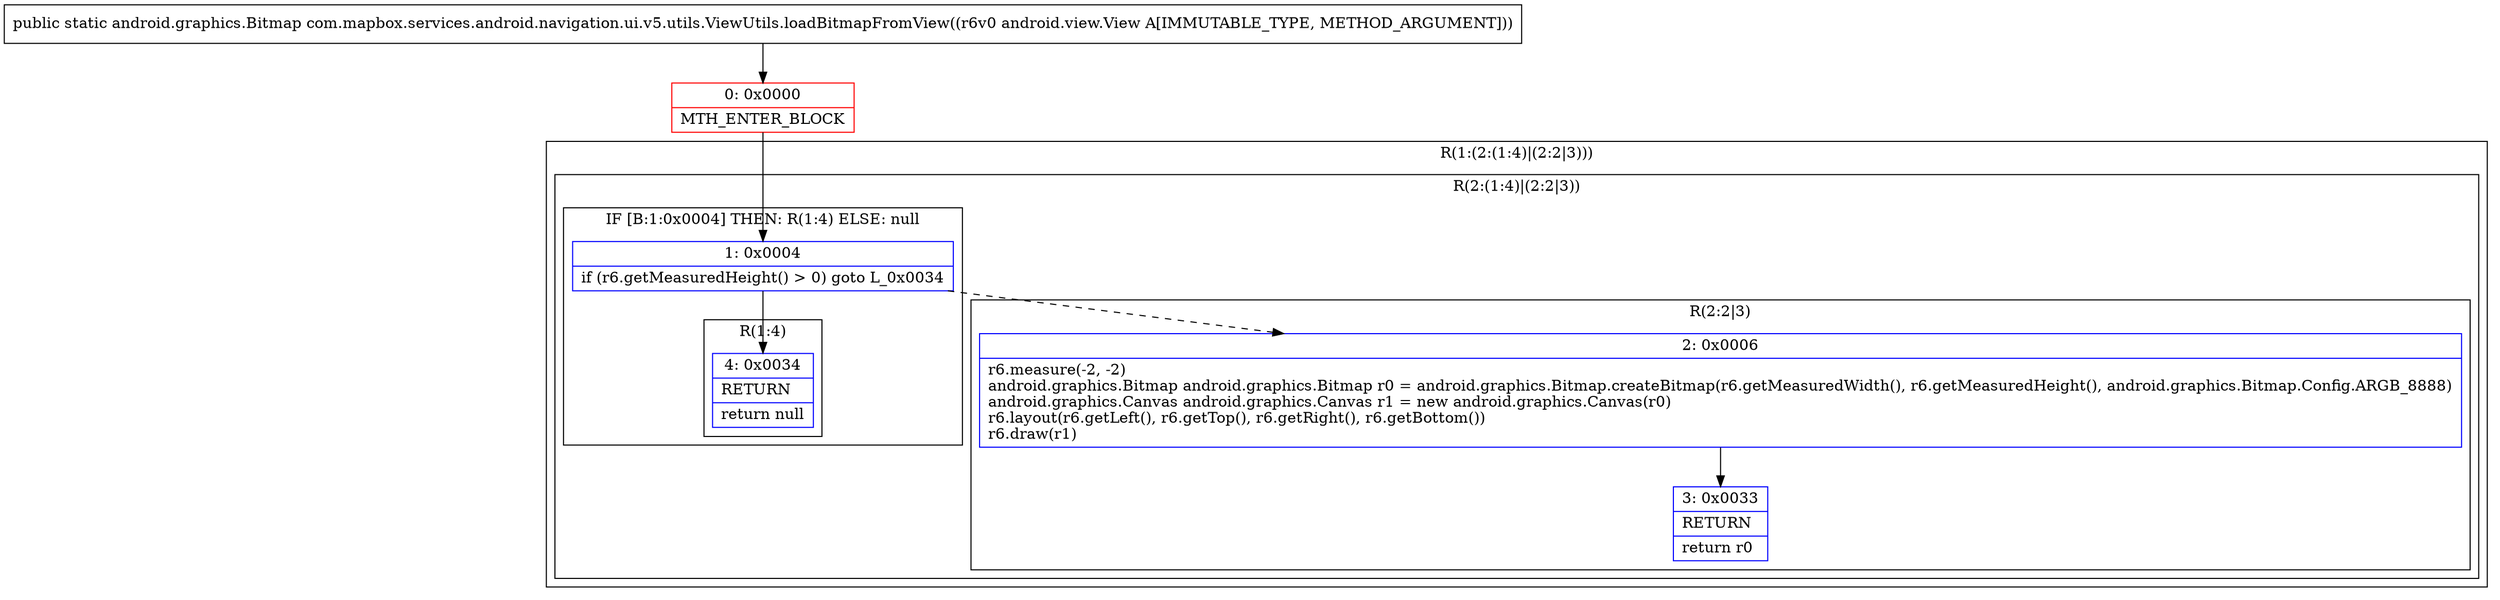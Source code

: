 digraph "CFG forcom.mapbox.services.android.navigation.ui.v5.utils.ViewUtils.loadBitmapFromView(Landroid\/view\/View;)Landroid\/graphics\/Bitmap;" {
subgraph cluster_Region_665085911 {
label = "R(1:(2:(1:4)|(2:2|3)))";
node [shape=record,color=blue];
subgraph cluster_Region_987174728 {
label = "R(2:(1:4)|(2:2|3))";
node [shape=record,color=blue];
subgraph cluster_IfRegion_2013028518 {
label = "IF [B:1:0x0004] THEN: R(1:4) ELSE: null";
node [shape=record,color=blue];
Node_1 [shape=record,label="{1\:\ 0x0004|if (r6.getMeasuredHeight() \> 0) goto L_0x0034\l}"];
subgraph cluster_Region_1002373819 {
label = "R(1:4)";
node [shape=record,color=blue];
Node_4 [shape=record,label="{4\:\ 0x0034|RETURN\l|return null\l}"];
}
}
subgraph cluster_Region_1909949986 {
label = "R(2:2|3)";
node [shape=record,color=blue];
Node_2 [shape=record,label="{2\:\ 0x0006|r6.measure(\-2, \-2)\landroid.graphics.Bitmap android.graphics.Bitmap r0 = android.graphics.Bitmap.createBitmap(r6.getMeasuredWidth(), r6.getMeasuredHeight(), android.graphics.Bitmap.Config.ARGB_8888)\landroid.graphics.Canvas android.graphics.Canvas r1 = new android.graphics.Canvas(r0)\lr6.layout(r6.getLeft(), r6.getTop(), r6.getRight(), r6.getBottom())\lr6.draw(r1)\l}"];
Node_3 [shape=record,label="{3\:\ 0x0033|RETURN\l|return r0\l}"];
}
}
}
Node_0 [shape=record,color=red,label="{0\:\ 0x0000|MTH_ENTER_BLOCK\l}"];
MethodNode[shape=record,label="{public static android.graphics.Bitmap com.mapbox.services.android.navigation.ui.v5.utils.ViewUtils.loadBitmapFromView((r6v0 android.view.View A[IMMUTABLE_TYPE, METHOD_ARGUMENT])) }"];
MethodNode -> Node_0;
Node_1 -> Node_2[style=dashed];
Node_1 -> Node_4;
Node_2 -> Node_3;
Node_0 -> Node_1;
}

